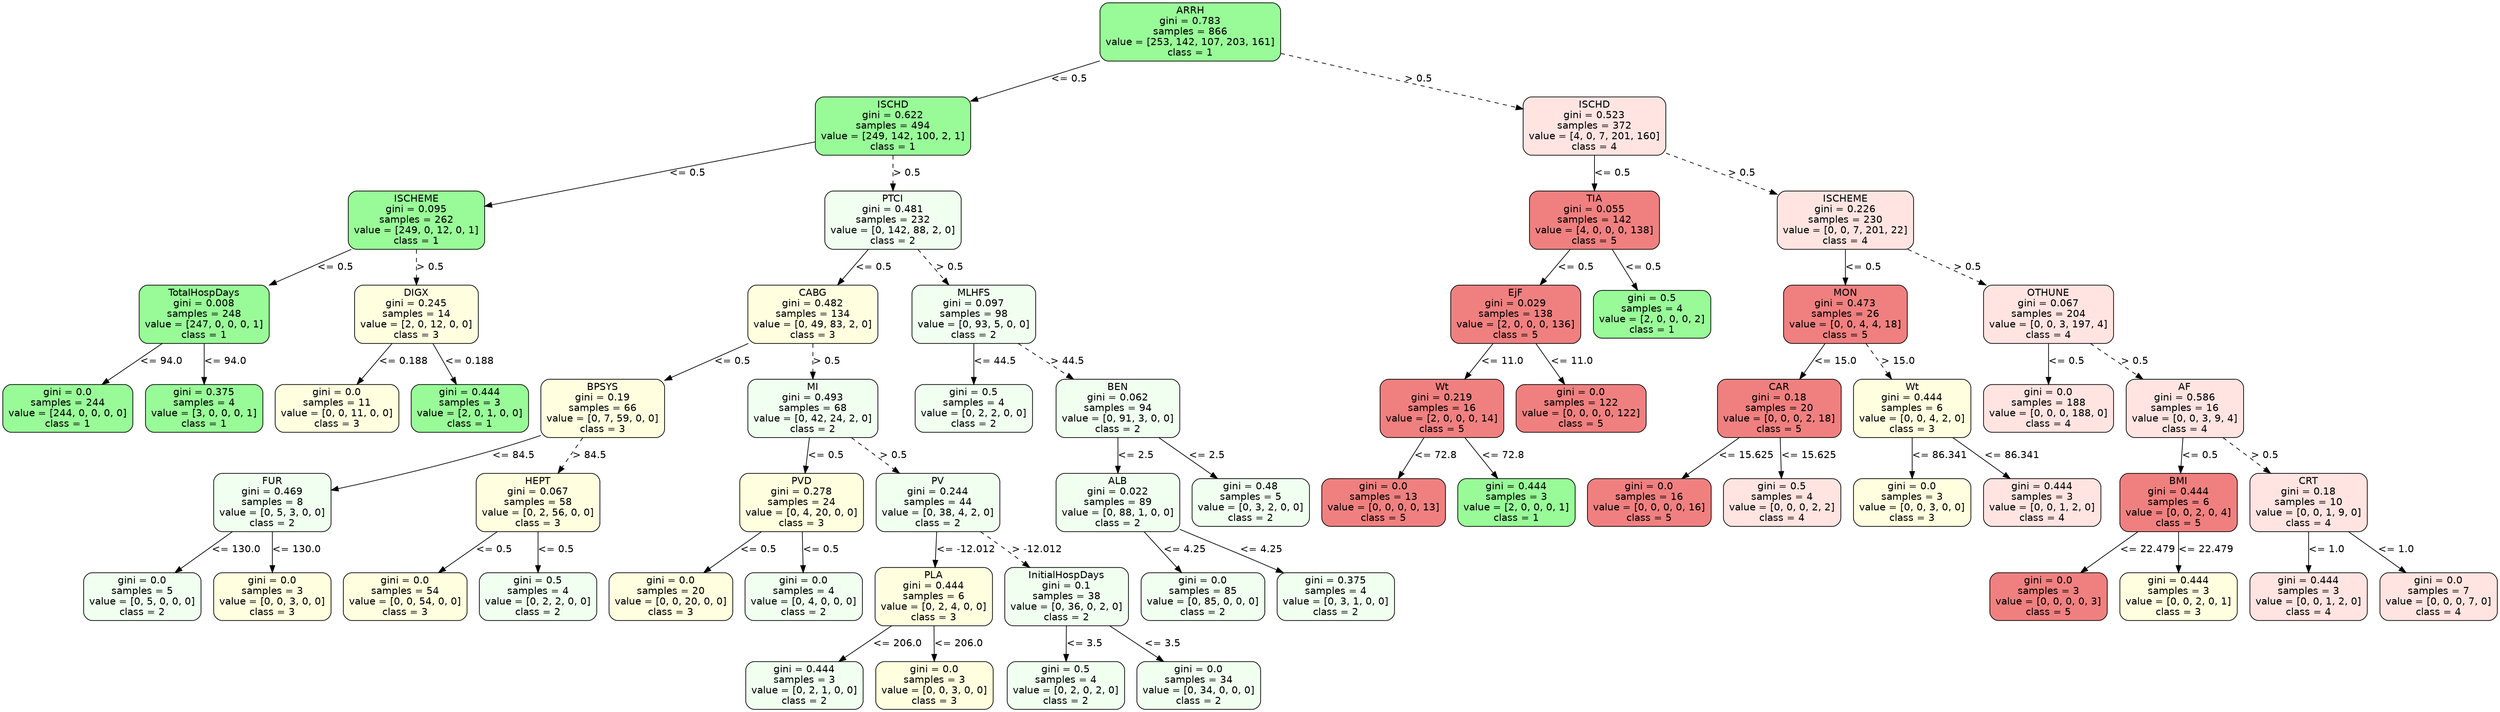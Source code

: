 strict digraph Tree {
	graph [bb="0,0,3097.5,1006"];
	node [color=black,
		fontname=helvetica,
		label="\N",
		shape=box,
		style="filled, rounded"
	];
	edge [fontname=helvetica];
	0	[fillcolor=palegreen,
		height=1.1528,
		label="ARRH\ngini = 0.783\nsamples = 866\nvalue = [253, 142, 107, 203, 161]\nclass = 1",
		pos="1575.5,964.5",
		width=2.9861];
	1	[fillcolor=palegreen,
		height=1.1528,
		label="ISCHD\ngini = 0.622\nsamples = 494\nvalue = [249, 142, 100, 2, 1]\nclass = 1",
		pos="1096.5,830.5",
		width=2.5694];
	0 -> 1	[label="<= 0.5",
		labelangle=45,
		labeldistance=2.5,
		lp="1370.5,897.5",
		op="<=",
		param=0.5,
		pos="e,1189.4,857.1 1467.7,933.79 1387.4,911.67 1278.4,881.64 1199.4,859.85",
		style=solid];
	36	[fillcolor=mistyrose,
		height=1.1528,
		label="ISCHD\ngini = 0.523\nsamples = 372\nvalue = [4, 0, 7, 201, 160]\nclass = 4",
		pos="2090.5,830.5",
		width=2.3611];
	0 -> 36	[label="> 0.5",
		labelangle=-45,
		labeldistance=2.5,
		lp="1864,897.5",
		op=">",
		param=0.5,
		pos="e,2005.1,853.38 1683.1,935.91 1775.4,912.27 1906.9,878.55 1995.4,855.89",
		style=dashed];
	2	[fillcolor=palegreen,
		height=1.1528,
		label="ISCHEME\ngini = 0.095\nsamples = 262\nvalue = [249, 0, 12, 0, 1]\nclass = 1",
		pos="502.5,696.5",
		width=2.25];
	1 -> 2	[label="<= 0.5",
		lp="837.5,763.5",
		op="<=",
		param=0.5,
		pos="e,583.69,715.54 1003.7,808.88 891.72,783.99 704.72,742.44 593.55,717.73",
		style=solid];
	9	[fillcolor=honeydew,
		height=1.1528,
		label="PTCI\ngini = 0.481\nsamples = 232\nvalue = [0, 142, 88, 2, 0]\nclass = 2",
		pos="1096.5,696.5",
		width=2.25];
	1 -> 9	[label="> 0.5",
		lp="1112,763.5",
		op=">",
		param=0.5,
		pos="e,1096.5,738.27 1096.5,788.82 1096.5,776.02 1096.5,761.73 1096.5,748.32",
		style=dashed];
	3	[fillcolor=palegreen,
		height=1.1528,
		label="TotalHospDays\ngini = 0.008\nsamples = 248\nvalue = [247, 0, 0, 0, 1]\nclass = 1",
		pos="243.5,562.5",
		width=2.1528];
	2 -> 3	[label="<= 0.5",
		lp="401.5,629.5",
		op="<=",
		param=0.5,
		pos="e,321.04,603.02 423.03,655 393.65,640.03 360.22,622.99 330.23,607.7",
		style=solid];
	6	[fillcolor=lightyellow,
		height=1.1528,
		label="DIGX\ngini = 0.245\nsamples = 14\nvalue = [2, 0, 12, 0, 0]\nclass = 3",
		pos="502.5,562.5",
		width=2.0417];
	2 -> 6	[label="> 0.5",
		lp="518,629.5",
		op=">",
		param=0.5,
		pos="e,502.5,604.27 502.5,654.82 502.5,642.02 502.5,627.73 502.5,614.32",
		style=dashed];
	4	[fillcolor=palegreen,
		height=0.94444,
		label="gini = 0.0\nsamples = 244\nvalue = [244, 0, 0, 0, 0]\nclass = 1",
		pos="77.5,428.5",
		width=2.1528];
	3 -> 4	[label="<= 94.0",
		lp="189,495.5",
		op="<=",
		param=94.0,
		pos="e,119.04,462.53 192.34,520.82 171.57,504.3 147.66,485.29 127.05,468.9",
		style=solid];
	5	[fillcolor=palegreen,
		height=0.94444,
		label="gini = 0.375\nsamples = 4\nvalue = [3, 0, 0, 0, 1]\nclass = 1",
		pos="243.5,428.5",
		width=1.9444];
	3 -> 5	[label="<= 94.0",
		lp="267,495.5",
		op="<=",
		param=94.0,
		pos="e,243.5,462.74 243.5,520.82 243.5,505.68 243.5,488.44 243.5,473.05",
		style=solid];
	7	[fillcolor=lightyellow,
		height=0.94444,
		label="gini = 0.0\nsamples = 11\nvalue = [0, 0, 11, 0, 0]\nclass = 3",
		pos="405.5,428.5",
		width=2.0417];
	6 -> 7	[label="<= 0.188",
		lp="485,495.5",
		op="<=",
		param=0.188,
		pos="e,429.93,462.74 472.61,520.82 460.94,504.95 447.59,486.78 435.88,470.85",
		style=solid];
	8	[fillcolor=palegreen,
		height=0.94444,
		label="gini = 0.444\nsamples = 3\nvalue = [2, 0, 1, 0, 0]\nclass = 1",
		pos="567.5,428.5",
		width=1.9444];
	6 -> 8	[label="<= 0.188",
		lp="565,495.5",
		op="<=",
		param=0.188,
		pos="e,551.13,462.74 522.53,520.82 530.2,505.24 538.97,487.45 546.71,471.73",
		style=solid];
	10	[fillcolor=lightyellow,
		height=1.1528,
		label="CABG\ngini = 0.482\nsamples = 134\nvalue = [0, 49, 83, 2, 0]\nclass = 3",
		pos="972.5,562.5",
		width=2.1528];
	9 -> 10	[label="<= 0.5",
		lp="1058.5,629.5",
		op="<=",
		param=0.5,
		pos="e,1010.8,604.27 1058.3,654.82 1045.4,641.14 1031,625.76 1017.7,611.57",
		style=solid];
	29	[fillcolor=honeydew,
		height=1.1528,
		label="MLHFS\ngini = 0.097\nsamples = 98\nvalue = [0, 93, 5, 0, 0]\nclass = 2",
		pos="1221.5,562.5",
		width=2.0417];
	9 -> 29	[label="> 0.5",
		lp="1179,629.5",
		op=">",
		param=0.5,
		pos="e,1182.9,604.27 1135,654.82 1148,641.14 1162.5,625.76 1176,611.57",
		style=dashed];
	11	[fillcolor=lightyellow,
		height=1.1528,
		label="BPSYS\ngini = 0.19\nsamples = 66\nvalue = [0, 7, 59, 0, 0]\nclass = 3",
		pos="729.5,428.5",
		width=2.0417];
	10 -> 11	[label="<= 0.5",
		lp="878.5,495.5",
		op="<=",
		param=0.5,
		pos="e,803.08,469.47 897.94,521 870.75,506.23 839.85,489.44 812.01,474.32",
		style=solid];
	18	[fillcolor=honeydew,
		height=1.1528,
		label="MI\ngini = 0.493\nsamples = 68\nvalue = [0, 42, 24, 2, 0]\nclass = 2",
		pos="972.5,428.5",
		width=2.1528];
	10 -> 18	[label="> 0.5",
		lp="988,495.5",
		op=">",
		param=0.5,
		pos="e,972.5,470.27 972.5,520.82 972.5,508.02 972.5,493.73 972.5,480.32",
		style=dashed];
	12	[fillcolor=honeydew,
		height=1.1528,
		label="FUR\ngini = 0.469\nsamples = 8\nvalue = [0, 5, 3, 0, 0]\nclass = 2",
		pos="296.5,294.5",
		width=1.9444];
	11 -> 12	[label="<= 84.5",
		lp="615,361.5",
		op="<=",
		param=84.5,
		pos="e,366.82,309.58 655.61,390.54 652.55,389.3 649.51,388.11 646.5,387 556.22,353.55 448.57,327.35 376.71,311.71",
		style=solid];
	15	[fillcolor=lightyellow,
		height=1.1528,
		label="HEPT\ngini = 0.067\nsamples = 58\nvalue = [0, 2, 56, 0, 0]\nclass = 3",
		pos="620.5,294.5",
		width=2.0417];
	11 -> 15	[label="> 84.5",
		lp="698,361.5",
		op=">",
		param=84.5,
		pos="e,654.17,336.27 695.91,386.82 684.82,373.39 672.38,358.32 660.84,344.35",
		style=dashed];
	13	[fillcolor=honeydew,
		height=0.94444,
		label="gini = 0.0\nsamples = 5\nvalue = [0, 5, 0, 0, 0]\nclass = 2",
		pos="138.5,160.5",
		width=1.9444];
	12 -> 13	[label="<= 130.0",
		lp="250,227.5",
		op="<=",
		param=130.0,
		pos="e,178.03,194.53 247.81,252.82 228.12,236.37 205.48,217.46 185.93,201.12",
		style=solid];
	14	[fillcolor=lightyellow,
		height=0.94444,
		label="gini = 0.0\nsamples = 3\nvalue = [0, 0, 3, 0, 0]\nclass = 3",
		pos="296.5,160.5",
		width=1.9444];
	12 -> 14	[label="<= 130.0",
		lp="324,227.5",
		op="<=",
		param=130.0,
		pos="e,296.5,194.74 296.5,252.82 296.5,237.68 296.5,220.44 296.5,205.05",
		style=solid];
	16	[fillcolor=lightyellow,
		height=0.94444,
		label="gini = 0.0\nsamples = 54\nvalue = [0, 0, 54, 0, 0]\nclass = 3",
		pos="458.5,160.5",
		width=2.0417];
	15 -> 16	[label="<= 0.5",
		lp="564.5,227.5",
		op="<=",
		param=0.5,
		pos="e,499.04,194.53 570.57,252.82 550.3,236.3 526.97,217.29 506.86,200.9",
		style=solid];
	17	[fillcolor=honeydew,
		height=0.94444,
		label="gini = 0.5\nsamples = 4\nvalue = [0, 2, 2, 0, 0]\nclass = 2",
		pos="620.5,160.5",
		width=1.9444];
	15 -> 17	[label="<= 0.5",
		lp="640.5,227.5",
		op="<=",
		param=0.5,
		pos="e,620.5,194.74 620.5,252.82 620.5,237.68 620.5,220.44 620.5,205.05",
		style=solid];
	19	[fillcolor=lightyellow,
		height=1.1528,
		label="PVD\ngini = 0.278\nsamples = 24\nvalue = [0, 4, 20, 0, 0]\nclass = 3",
		pos="942.5,294.5",
		width=2.0417];
	18 -> 19	[label="<= 0.5",
		lp="978.5,361.5",
		op="<=",
		param=0.5,
		pos="e,951.77,336.27 963.25,386.82 960.35,374.02 957.1,359.73 954.05,346.32",
		style=solid];
	22	[fillcolor=honeydew,
		height=1.1528,
		label="PV\ngini = 0.244\nsamples = 44\nvalue = [0, 38, 4, 2, 0]\nclass = 2",
		pos="1107.5,294.5",
		width=2.0417];
	18 -> 22	[label="> 0.5",
		lp="1060,361.5",
		op=">",
		param=0.5,
		pos="e,1065.8,336.27 1014.1,386.82 1028.1,373.14 1043.8,357.76 1058.3,343.57",
		style=dashed];
	20	[fillcolor=lightyellow,
		height=0.94444,
		label="gini = 0.0\nsamples = 20\nvalue = [0, 0, 20, 0, 0]\nclass = 3",
		pos="782.5,160.5",
		width=2.0417];
	19 -> 20	[label="<= 0.5",
		lp="887.5,227.5",
		op="<=",
		param=0.5,
		pos="e,822.54,194.53 893.19,252.82 873.17,236.3 850.12,217.29 830.26,200.9",
		style=solid];
	21	[fillcolor=honeydew,
		height=0.94444,
		label="gini = 0.0\nsamples = 4\nvalue = [0, 4, 0, 0, 0]\nclass = 2",
		pos="944.5,160.5",
		width=1.9444];
	19 -> 21	[label="<= 0.5",
		lp="964.5,227.5",
		op="<=",
		param=0.5,
		pos="e,944,194.74 943.12,252.82 943.35,237.68 943.61,220.44 943.84,205.05",
		style=solid];
	23	[fillcolor=lightyellow,
		height=1.1528,
		label="PLA\ngini = 0.444\nsamples = 6\nvalue = [0, 2, 4, 0, 0]\nclass = 3",
		pos="1102.5,160.5",
		width=1.9444];
	22 -> 23	[label="<= -12.012",
		lp="1139,227.5",
		op="<=",
		param=-12.012,
		pos="e,1104,202.27 1106,252.82 1105.5,240.02 1104.9,225.73 1104.4,212.32",
		style=solid];
	26	[fillcolor=honeydew,
		height=1.1528,
		label="InitialHospDays\ngini = 0.1\nsamples = 38\nvalue = [0, 36, 0, 2, 0]\nclass = 2",
		pos="1264.5,160.5",
		width=2.0417];
	22 -> 26	[label="> -12.012",
		lp="1220.5,227.5",
		op=">",
		param=-12.012,
		pos="e,1216.3,202.05 1155.9,252.82 1172.5,238.83 1191.3,223.04 1208.5,208.59",
		style=dashed];
	24	[fillcolor=honeydew,
		height=0.94444,
		label="gini = 0.444\nsamples = 3\nvalue = [0, 2, 1, 0, 0]\nclass = 2",
		pos="945.5,34",
		width=1.9444];
	23 -> 24	[label="<= 206.0",
		lp="1057,93.5",
		op="<=",
		param=206.0,
		pos="e,987.34,68.177 1051.1,118.73 1033.2,104.53 1013.1,88.62 995.33,74.517",
		style=solid];
	25	[fillcolor=lightyellow,
		height=0.94444,
		label="gini = 0.0\nsamples = 3\nvalue = [0, 0, 3, 0, 0]\nclass = 3",
		pos="1103.5,34",
		width=1.9444];
	23 -> 25	[label="<= 206.0",
		lp="1131,93.5",
		op="<=",
		param=206.0,
		pos="e,1103.2,68.379 1102.8,118.73 1102.9,105.86 1103,91.597 1103.2,78.541",
		style=solid];
	27	[fillcolor=honeydew,
		height=0.94444,
		label="gini = 0.5\nsamples = 4\nvalue = [0, 2, 0, 2, 0]\nclass = 2",
		pos="1263.5,34",
		width=1.9444];
	26 -> 27	[label="<= 3.5",
		lp="1284.5,93.5",
		op="<=",
		param=3.5,
		pos="e,1263.8,68.379 1264.2,118.73 1264.1,105.86 1264,91.597 1263.8,78.541",
		style=solid];
	28	[fillcolor=honeydew,
		height=0.94444,
		label="gini = 0.0\nsamples = 34\nvalue = [0, 34, 0, 0, 0]\nclass = 2",
		pos="1425.5,34",
		width=2.0417];
	26 -> 28	[label="<= 3.5",
		lp="1379.5,93.5",
		op="<=",
		param=3.5,
		pos="e,1382.6,68.177 1317.2,118.73 1335.6,104.53 1356.2,88.62 1374.4,74.517",
		style=solid];
	30	[fillcolor=honeydew,
		height=0.94444,
		label="gini = 0.5\nsamples = 4\nvalue = [0, 2, 2, 0, 0]\nclass = 2",
		pos="1221.5,428.5",
		width=1.9444];
	29 -> 30	[label="<= 44.5",
		lp="1245,495.5",
		op="<=",
		param=44.5,
		pos="e,1221.5,462.74 1221.5,520.82 1221.5,505.68 1221.5,488.44 1221.5,473.05",
		style=solid];
	31	[fillcolor=honeydew,
		height=1.1528,
		label="BEN\ngini = 0.062\nsamples = 94\nvalue = [0, 91, 3, 0, 0]\nclass = 2",
		pos="1423.5,428.5",
		width=2.0417];
	29 -> 31	[label="> 44.5",
		lp="1349,495.5",
		op=">",
		param=44.5,
		pos="e,1361.3,470.15 1283.5,521 1305.4,506.68 1330.2,490.48 1352.8,475.73",
		style=dashed];
	32	[fillcolor=honeydew,
		height=1.1528,
		label="ALB\ngini = 0.022\nsamples = 89\nvalue = [0, 88, 1, 0, 0]\nclass = 2",
		pos="1423.5,294.5",
		width=2.0417];
	31 -> 32	[label="<= 2.5",
		lp="1443.5,361.5",
		op="<=",
		param=2.5,
		pos="e,1423.5,336.27 1423.5,386.82 1423.5,374.02 1423.5,359.73 1423.5,346.32",
		style=solid];
	35	[fillcolor=honeydew,
		height=0.94444,
		label="gini = 0.48\nsamples = 5\nvalue = [0, 3, 2, 0, 0]\nclass = 2",
		pos="1585.5,294.5",
		width=1.9444];
	31 -> 35	[label="<= 2.5",
		lp="1529.5,361.5",
		op="<=",
		param=2.5,
		pos="e,1545,328.53 1473.4,386.82 1493.7,370.3 1517,351.29 1537.1,334.9",
		style=solid];
	33	[fillcolor=honeydew,
		height=0.94444,
		label="gini = 0.0\nsamples = 85\nvalue = [0, 85, 0, 0, 0]\nclass = 2",
		pos="1429.5,160.5",
		width=2.0417];
	32 -> 33	[label="<= 4.25",
		lp="1451,227.5",
		op="<=",
		param=4.25,
		pos="e,1428,194.74 1425.3,252.82 1426,237.68 1426.8,220.44 1427.5,205.05",
		style=solid];
	34	[fillcolor=honeydew,
		height=0.94444,
		label="gini = 0.375\nsamples = 4\nvalue = [0, 3, 1, 0, 0]\nclass = 2",
		pos="1591.5,160.5",
		width=1.9444];
	32 -> 34	[label="<= 4.25",
		lp="1537,227.5",
		op="<=",
		param=4.25,
		pos="e,1549.5,194.53 1475.3,252.82 1496.3,236.3 1520.5,217.29 1541.4,200.9",
		style=solid];
	37	[fillcolor=lightcoral,
		height=1.1528,
		label="TIA\ngini = 0.055\nsamples = 142\nvalue = [4, 0, 0, 0, 138]\nclass = 5",
		pos="2090.5,696.5",
		width=2.1528];
	36 -> 37	[label="<= 0.5",
		lp="2110.5,763.5",
		op="<=",
		param=0.5,
		pos="e,2090.5,738.27 2090.5,788.82 2090.5,776.02 2090.5,761.73 2090.5,748.32",
		style=solid];
	44	[fillcolor=mistyrose,
		height=1.1528,
		label="ISCHEME\ngini = 0.226\nsamples = 230\nvalue = [0, 0, 7, 201, 22]\nclass = 4",
		pos="2291.5,696.5",
		width=2.25];
	36 -> 44	[label="> 0.5",
		lp="2213,763.5",
		op=">",
		param=0.5,
		pos="e,2229.6,738.15 2152.2,789 2174,774.68 2198.6,758.48 2221.1,743.73",
		style=dashed];
	38	[fillcolor=lightcoral,
		height=1.1528,
		label="EjF\ngini = 0.029\nsamples = 138\nvalue = [2, 0, 0, 0, 136]\nclass = 5",
		pos="1944.5,562.5",
		width=2.1528];
	37 -> 38	[label="<= 0.5",
		lp="2042.5,629.5",
		op="<=",
		param=0.5,
		pos="e,1989.3,604.05 2045.5,654.82 2030.2,640.95 2012.9,625.33 1997,610.98",
		style=solid];
	43	[fillcolor=palegreen,
		height=0.94444,
		label="gini = 0.5\nsamples = 4\nvalue = [2, 0, 0, 0, 2]\nclass = 1",
		pos="2110.5,562.5",
		width=1.9444];
	37 -> 43	[label="<= 0.5",
		lp="2121.5,629.5",
		op="<=",
		param=0.5,
		pos="e,2105.5,596.74 2096.7,654.82 2099,639.68 2101.6,622.44 2103.9,607.05",
		style=solid];
	39	[fillcolor=lightcoral,
		height=1.1528,
		label="Wt\ngini = 0.219\nsamples = 16\nvalue = [2, 0, 0, 0, 14]\nclass = 5",
		pos="1814.5,428.5",
		width=2.0417];
	38 -> 39	[label="<= 11.0",
		lp="1907,495.5",
		op="<=",
		param=11.0,
		pos="e,1854.7,470.27 1904.4,520.82 1891,507.14 1875.8,491.76 1861.8,477.57",
		style=solid];
	42	[fillcolor=lightcoral,
		height=0.94444,
		label="gini = 0.0\nsamples = 122\nvalue = [0, 0, 0, 0, 122]\nclass = 5",
		pos="1983.5,428.5",
		width=2.1528];
	38 -> 42	[label="<= 11.0",
		lp="1989,495.5",
		op="<=",
		param=11.0,
		pos="e,1973.7,462.74 1956.5,520.82 1961,505.53 1966.2,488.11 1970.8,472.61",
		style=solid];
	40	[fillcolor=lightcoral,
		height=0.94444,
		label="gini = 0.0\nsamples = 13\nvalue = [0, 0, 0, 0, 13]\nclass = 5",
		pos="1747.5,294.5",
		width=2.0417];
	39 -> 40	[label="<= 72.8",
		lp="1807,361.5",
		op="<=",
		param=72.8,
		pos="e,1764.4,328.74 1793.9,386.82 1785.9,371.24 1776.9,353.45 1768.9,337.73",
		style=solid];
	41	[fillcolor=palegreen,
		height=0.94444,
		label="gini = 0.444\nsamples = 3\nvalue = [2, 0, 0, 0, 1]\nclass = 1",
		pos="1909.5,294.5",
		width=1.9444];
	39 -> 41	[label="<= 72.8",
		lp="1889,361.5",
		op="<=",
		param=72.8,
		pos="e,1885.6,328.74 1843.8,386.82 1855.1,371.1 1868,353.11 1879.4,337.29",
		style=solid];
	45	[fillcolor=lightcoral,
		height=1.1528,
		label="MON\ngini = 0.473\nsamples = 26\nvalue = [0, 0, 4, 4, 18]\nclass = 5",
		pos="2291.5,562.5",
		width=2.0417];
	44 -> 45	[label="<= 0.5",
		lp="2311.5,629.5",
		op="<=",
		param=0.5,
		pos="e,2291.5,604.27 2291.5,654.82 2291.5,642.02 2291.5,627.73 2291.5,614.32",
		style=solid];
	52	[fillcolor=mistyrose,
		height=1.1528,
		label="OTHUNE\ngini = 0.067\nsamples = 204\nvalue = [0, 0, 3, 197, 4]\nclass = 4",
		pos="2557.5,562.5",
		width=2.1528];
	44 -> 52	[label="> 0.5",
		lp="2448,629.5",
		op=">",
		param=0.5,
		pos="e,2479.9,601.99 2372.8,655.18 2403.8,639.79 2439.2,622.2 2470.7,606.56",
		style=dashed];
	46	[fillcolor=lightcoral,
		height=1.1528,
		label="CAR\ngini = 0.18\nsamples = 20\nvalue = [0, 0, 0, 2, 18]\nclass = 5",
		pos="2229.5,428.5",
		width=2.0417];
	45 -> 46	[label="<= 15.0",
		lp="2286,495.5",
		op="<=",
		param=15.0,
		pos="e,2248.7,470.27 2272.4,520.82 2266.3,507.77 2259.4,493.17 2253,479.53",
		style=solid];
	49	[fillcolor=lightyellow,
		height=1.1528,
		label="Wt\ngini = 0.444\nsamples = 6\nvalue = [0, 0, 4, 2, 0]\nclass = 3",
		pos="2391.5,428.5",
		width=1.9444];
	45 -> 49	[label="> 15.0",
		lp="2364,495.5",
		op=">",
		param=15.0,
		pos="e,2360.6,470.27 2322.3,520.82 2332.5,507.39 2343.9,492.32 2354.5,478.35",
		style=dashed];
	47	[fillcolor=lightcoral,
		height=0.94444,
		label="gini = 0.0\nsamples = 16\nvalue = [0, 0, 0, 0, 16]\nclass = 5",
		pos="2071.5,294.5",
		width=2.0417];
	46 -> 47	[label="<= 15.625",
		lp="2186.5,361.5",
		op="<=",
		param=15.625,
		pos="e,2111,328.53 2180.8,386.82 2161.1,370.37 2138.5,351.46 2118.9,335.12",
		style=solid];
	48	[fillcolor=mistyrose,
		height=0.94444,
		label="gini = 0.5\nsamples = 4\nvalue = [0, 0, 0, 2, 2]\nclass = 4",
		pos="2233.5,294.5",
		width=1.9444];
	46 -> 48	[label="<= 15.625",
		lp="2263.5,361.5",
		op="<=",
		param=15.625,
		pos="e,2232.5,328.74 2230.7,386.82 2231.2,371.68 2231.7,354.44 2232.2,339.05",
		style=solid];
	50	[fillcolor=lightyellow,
		height=0.94444,
		label="gini = 0.0\nsamples = 3\nvalue = [0, 0, 3, 0, 0]\nclass = 3",
		pos="2391.5,294.5",
		width=1.9444];
	49 -> 50	[label="<= 86.341",
		lp="2422.5,361.5",
		op="<=",
		param=86.341,
		pos="e,2391.5,328.74 2391.5,386.82 2391.5,371.68 2391.5,354.44 2391.5,339.05",
		style=solid];
	51	[fillcolor=mistyrose,
		height=0.94444,
		label="gini = 0.444\nsamples = 3\nvalue = [0, 0, 1, 2, 0]\nclass = 4",
		pos="2549.5,294.5",
		width=1.9444];
	49 -> 51	[label="<= 86.341",
		lp="2506.5,361.5",
		op="<=",
		param=86.341,
		pos="e,2510,328.53 2440.2,386.82 2459.9,370.37 2482.5,351.46 2502.1,335.12",
		style=solid];
	53	[fillcolor=mistyrose,
		height=0.94444,
		label="gini = 0.0\nsamples = 188\nvalue = [0, 0, 0, 188, 0]\nclass = 4",
		pos="2557.5,428.5",
		width=2.1528];
	52 -> 53	[label="<= 0.5",
		lp="2577.5,495.5",
		op="<=",
		param=0.5,
		pos="e,2557.5,462.74 2557.5,520.82 2557.5,505.68 2557.5,488.44 2557.5,473.05",
		style=solid];
	54	[fillcolor=mistyrose,
		height=1.1528,
		label="AF\ngini = 0.586\nsamples = 16\nvalue = [0, 0, 3, 9, 4]\nclass = 4",
		pos="2723.5,428.5",
		width=1.9444];
	52 -> 54	[label="> 0.5",
		lp="2661,495.5",
		op=">",
		param=0.5,
		pos="e,2672.5,470.05 2608.7,520.82 2626.3,506.83 2646.1,491.04 2664.3,476.59",
		style=dashed];
	55	[fillcolor=lightcoral,
		height=1.1528,
		label="BMI\ngini = 0.444\nsamples = 6\nvalue = [0, 0, 2, 0, 4]\nclass = 5",
		pos="2711.5,294.5",
		width=1.9444];
	54 -> 55	[label="<= 0.5",
		lp="2738.5,361.5",
		op="<=",
		param=0.5,
		pos="e,2715.2,336.27 2719.8,386.82 2718.6,374.02 2717.3,359.73 2716.1,346.32",
		style=solid];
	58	[fillcolor=mistyrose,
		height=1.1528,
		label="CRT\ngini = 0.18\nsamples = 10\nvalue = [0, 0, 1, 9, 0]\nclass = 4",
		pos="2869.5,294.5",
		width=1.9444];
	54 -> 58	[label="> 0.5",
		lp="2817,361.5",
		op=">",
		param=0.5,
		pos="e,2824.7,336.05 2768.5,386.82 2783.8,372.95 2801.1,357.33 2817,342.98",
		style=dashed];
	56	[fillcolor=lightcoral,
		height=0.94444,
		label="gini = 0.0\nsamples = 3\nvalue = [0, 0, 0, 0, 3]\nclass = 5",
		pos="2553.5,160.5",
		width=1.9444];
	55 -> 56	[label="<= 22.479",
		lp="2668.5,227.5",
		op="<=",
		param=22.479,
		pos="e,2593,194.53 2662.8,252.82 2643.1,236.37 2620.5,217.46 2600.9,201.12",
		style=solid];
	57	[fillcolor=lightyellow,
		height=0.94444,
		label="gini = 0.444\nsamples = 3\nvalue = [0, 0, 2, 0, 1]\nclass = 3",
		pos="2711.5,160.5",
		width=1.9444];
	55 -> 57	[label="<= 22.479",
		lp="2742.5,227.5",
		op="<=",
		param=22.479,
		pos="e,2711.5,194.74 2711.5,252.82 2711.5,237.68 2711.5,220.44 2711.5,205.05",
		style=solid];
	59	[fillcolor=mistyrose,
		height=0.94444,
		label="gini = 0.444\nsamples = 3\nvalue = [0, 0, 1, 2, 0]\nclass = 4",
		pos="2869.5,160.5",
		width=1.9444];
	58 -> 59	[label="<= 1.0",
		lp="2889.5,227.5",
		op="<=",
		param=1.0,
		pos="e,2869.5,194.74 2869.5,252.82 2869.5,237.68 2869.5,220.44 2869.5,205.05",
		style=solid];
	60	[fillcolor=mistyrose,
		height=0.94444,
		label="gini = 0.0\nsamples = 7\nvalue = [0, 0, 0, 7, 0]\nclass = 4",
		pos="3027.5,160.5",
		width=1.9444];
	58 -> 60	[label="<= 1.0",
		lp="2973.5,227.5",
		op="<=",
		param=1.0,
		pos="e,2988,194.53 2918.2,252.82 2937.9,236.37 2960.5,217.46 2980.1,201.12",
		style=solid];
}
